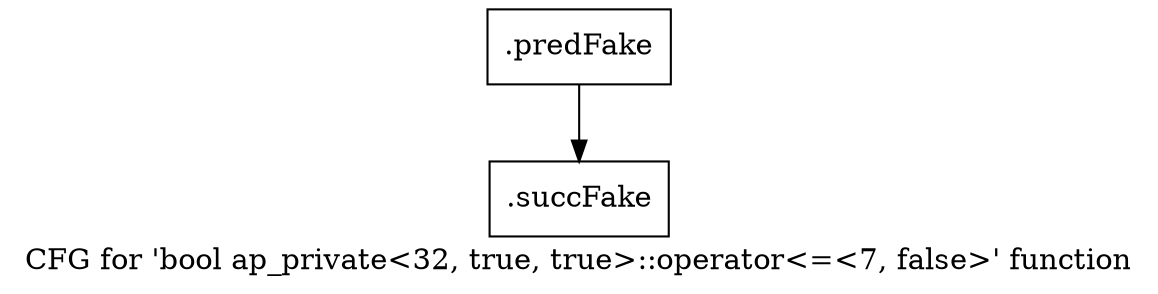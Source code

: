 digraph "CFG for 'bool ap_private\<32, true, true\>::operator\<=\<7, false\>' function" {
	label="CFG for 'bool ap_private\<32, true, true\>::operator\<=\<7, false\>' function";

	Node0x5a74390 [shape=record,filename="",linenumber="",label="{.predFake}"];
	Node0x5a74390 -> Node0x60d14a0[ callList="" memoryops="" filename="/mnt/xilinx/Vitis_HLS/2021.2/include/etc/ap_private.h" execusionnum="540"];
	Node0x60d14a0 [shape=record,filename="/mnt/xilinx/Vitis_HLS/2021.2/include/etc/ap_private.h",linenumber="2745",label="{.succFake}"];
}
